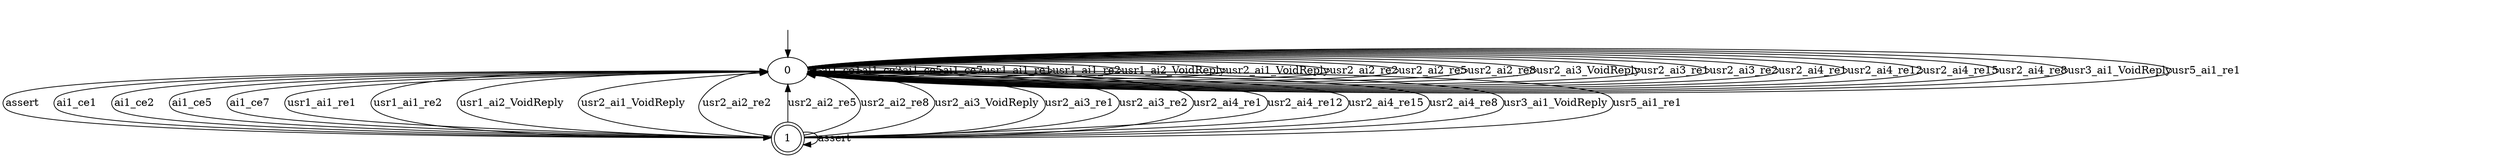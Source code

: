 digraph T3 {
0 [label="0"];
1 [label="1", shape=doublecircle];
0 -> 0  [label="ai1_ce1"];
0 -> 0  [label="ai1_ce2"];
0 -> 0  [label="ai1_ce5"];
0 -> 0  [label="ai1_ce7"];
0 -> 0  [label="usr1_ai1_re1"];
0 -> 0  [label="usr1_ai1_re2"];
0 -> 0  [label="usr1_ai2_VoidReply"];
0 -> 0  [label="usr2_ai1_VoidReply"];
0 -> 0  [label="usr2_ai2_re2"];
0 -> 0  [label="usr2_ai2_re5"];
0 -> 0  [label="usr2_ai2_re8"];
0 -> 0  [label="usr2_ai3_VoidReply"];
0 -> 0  [label="usr2_ai3_re1"];
0 -> 0  [label="usr2_ai3_re2"];
0 -> 0  [label="usr2_ai4_re1"];
0 -> 0  [label="usr2_ai4_re12"];
0 -> 0  [label="usr2_ai4_re15"];
0 -> 0  [label="usr2_ai4_re8"];
0 -> 0  [label="usr3_ai1_VoidReply"];
0 -> 0  [label="usr5_ai1_re1"];
0 -> 1  [label="assert"];
1 -> 0  [label="ai1_ce1"];
1 -> 0  [label="ai1_ce2"];
1 -> 0  [label="ai1_ce5"];
1 -> 0  [label="ai1_ce7"];
1 -> 0  [label="usr1_ai1_re1"];
1 -> 0  [label="usr1_ai1_re2"];
1 -> 0  [label="usr1_ai2_VoidReply"];
1 -> 0  [label="usr2_ai1_VoidReply"];
1 -> 0  [label="usr2_ai2_re2"];
1 -> 0  [label="usr2_ai2_re5"];
1 -> 0  [label="usr2_ai2_re8"];
1 -> 0  [label="usr2_ai3_VoidReply"];
1 -> 0  [label="usr2_ai3_re1"];
1 -> 0  [label="usr2_ai3_re2"];
1 -> 0  [label="usr2_ai4_re1"];
1 -> 0  [label="usr2_ai4_re12"];
1 -> 0  [label="usr2_ai4_re15"];
1 -> 0  [label="usr2_ai4_re8"];
1 -> 0  [label="usr3_ai1_VoidReply"];
1 -> 0  [label="usr5_ai1_re1"];
1 -> 1  [label="assert"];
__start0 [label="", shape=none];
__start0 -> 0  [label=""];
}
